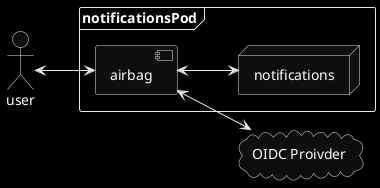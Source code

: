 @startuml
skinparam monochrome reverse
left to right direction
actor user

cloud "OIDC Proivder" as IP

frame notificationsPod {
    node notifications
    component "airbag" as airbag
}

airbag <--> IP
user <--> airbag
airbag <--> notifications 
@enduml